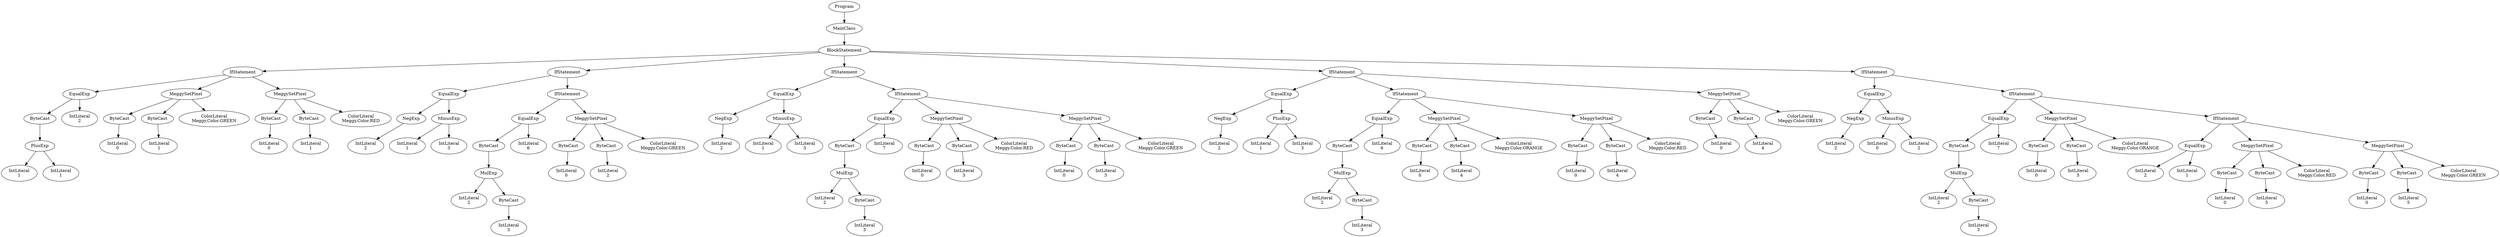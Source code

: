 digraph ASTGraph {
0 [ label="Program" ];
1 [ label="MainClass" ];
0 -> 1
2 [ label="BlockStatement" ];
1 -> 2
3 [ label="IfStatement" ];
2 -> 3
4 [ label="EqualExp" ];
3 -> 4
5 [ label="ByteCast" ];
4 -> 5
6 [ label="PlusExp" ];
5 -> 6
7 [ label="IntLiteral\n1" ];
6 -> 7
8 [ label="IntLiteral\n1" ];
6 -> 8
9 [ label="IntLiteral\n2" ];
4 -> 9
10 [ label="MeggySetPixel" ];
3 -> 10
11 [ label="ByteCast" ];
10 -> 11
12 [ label="IntLiteral\n0" ];
11 -> 12
13 [ label="ByteCast" ];
10 -> 13
14 [ label="IntLiteral\n1" ];
13 -> 14
15 [ label="ColorLiteral\nMeggy.Color.GREEN" ];
10 -> 15
16 [ label="MeggySetPixel" ];
3 -> 16
17 [ label="ByteCast" ];
16 -> 17
18 [ label="IntLiteral\n0" ];
17 -> 18
19 [ label="ByteCast" ];
16 -> 19
20 [ label="IntLiteral\n1" ];
19 -> 20
21 [ label="ColorLiteral\nMeggy.Color.RED" ];
16 -> 21
22 [ label="IfStatement" ];
2 -> 22
23 [ label="EqualExp" ];
22 -> 23
24 [ label="NegExp" ];
23 -> 24
25 [ label="IntLiteral\n2" ];
24 -> 25
26 [ label="MinusExp" ];
23 -> 26
27 [ label="IntLiteral\n1" ];
26 -> 27
28 [ label="IntLiteral\n3" ];
26 -> 28
29 [ label="IfStatement" ];
22 -> 29
30 [ label="EqualExp" ];
29 -> 30
31 [ label="ByteCast" ];
30 -> 31
32 [ label="MulExp" ];
31 -> 32
33 [ label="IntLiteral\n2" ];
32 -> 33
34 [ label="ByteCast" ];
32 -> 34
35 [ label="IntLiteral\n3" ];
34 -> 35
36 [ label="IntLiteral\n6" ];
30 -> 36
37 [ label="MeggySetPixel" ];
29 -> 37
38 [ label="ByteCast" ];
37 -> 38
39 [ label="IntLiteral\n0" ];
38 -> 39
40 [ label="ByteCast" ];
37 -> 40
41 [ label="IntLiteral\n2" ];
40 -> 41
42 [ label="ColorLiteral\nMeggy.Color.GREEN" ];
37 -> 42
43 [ label="IfStatement" ];
2 -> 43
44 [ label="EqualExp" ];
43 -> 44
45 [ label="NegExp" ];
44 -> 45
46 [ label="IntLiteral\n2" ];
45 -> 46
47 [ label="MinusExp" ];
44 -> 47
48 [ label="IntLiteral\n1" ];
47 -> 48
49 [ label="IntLiteral\n3" ];
47 -> 49
50 [ label="IfStatement" ];
43 -> 50
51 [ label="EqualExp" ];
50 -> 51
52 [ label="ByteCast" ];
51 -> 52
53 [ label="MulExp" ];
52 -> 53
54 [ label="IntLiteral\n2" ];
53 -> 54
55 [ label="ByteCast" ];
53 -> 55
56 [ label="IntLiteral\n3" ];
55 -> 56
57 [ label="IntLiteral\n7" ];
51 -> 57
58 [ label="MeggySetPixel" ];
50 -> 58
59 [ label="ByteCast" ];
58 -> 59
60 [ label="IntLiteral\n0" ];
59 -> 60
61 [ label="ByteCast" ];
58 -> 61
62 [ label="IntLiteral\n3" ];
61 -> 62
63 [ label="ColorLiteral\nMeggy.Color.RED" ];
58 -> 63
64 [ label="MeggySetPixel" ];
50 -> 64
65 [ label="ByteCast" ];
64 -> 65
66 [ label="IntLiteral\n0" ];
65 -> 66
67 [ label="ByteCast" ];
64 -> 67
68 [ label="IntLiteral\n3" ];
67 -> 68
69 [ label="ColorLiteral\nMeggy.Color.GREEN" ];
64 -> 69
70 [ label="IfStatement" ];
2 -> 70
71 [ label="EqualExp" ];
70 -> 71
72 [ label="NegExp" ];
71 -> 72
73 [ label="IntLiteral\n2" ];
72 -> 73
74 [ label="PlusExp" ];
71 -> 74
75 [ label="IntLiteral\n1" ];
74 -> 75
76 [ label="IntLiteral\n3" ];
74 -> 76
77 [ label="IfStatement" ];
70 -> 77
78 [ label="EqualExp" ];
77 -> 78
79 [ label="ByteCast" ];
78 -> 79
80 [ label="MulExp" ];
79 -> 80
81 [ label="IntLiteral\n2" ];
80 -> 81
82 [ label="ByteCast" ];
80 -> 82
83 [ label="IntLiteral\n3" ];
82 -> 83
84 [ label="IntLiteral\n6" ];
78 -> 84
85 [ label="MeggySetPixel" ];
77 -> 85
86 [ label="ByteCast" ];
85 -> 86
87 [ label="IntLiteral\n0" ];
86 -> 87
88 [ label="ByteCast" ];
85 -> 88
89 [ label="IntLiteral\n4" ];
88 -> 89
90 [ label="ColorLiteral\nMeggy.Color.ORANGE" ];
85 -> 90
91 [ label="MeggySetPixel" ];
77 -> 91
92 [ label="ByteCast" ];
91 -> 92
93 [ label="IntLiteral\n0" ];
92 -> 93
94 [ label="ByteCast" ];
91 -> 94
95 [ label="IntLiteral\n4" ];
94 -> 95
96 [ label="ColorLiteral\nMeggy.Color.RED" ];
91 -> 96
97 [ label="MeggySetPixel" ];
70 -> 97
98 [ label="ByteCast" ];
97 -> 98
99 [ label="IntLiteral\n0" ];
98 -> 99
100 [ label="ByteCast" ];
97 -> 100
101 [ label="IntLiteral\n4" ];
100 -> 101
102 [ label="ColorLiteral\nMeggy.Color.GREEN" ];
97 -> 102
103 [ label="IfStatement" ];
2 -> 103
104 [ label="EqualExp" ];
103 -> 104
105 [ label="NegExp" ];
104 -> 105
106 [ label="IntLiteral\n2" ];
105 -> 106
107 [ label="MinusExp" ];
104 -> 107
108 [ label="IntLiteral\n0" ];
107 -> 108
109 [ label="IntLiteral\n2" ];
107 -> 109
110 [ label="IfStatement" ];
103 -> 110
111 [ label="EqualExp" ];
110 -> 111
112 [ label="ByteCast" ];
111 -> 112
113 [ label="MulExp" ];
112 -> 113
114 [ label="IntLiteral\n2" ];
113 -> 114
115 [ label="ByteCast" ];
113 -> 115
116 [ label="IntLiteral\n3" ];
115 -> 116
117 [ label="IntLiteral\n7" ];
111 -> 117
118 [ label="MeggySetPixel" ];
110 -> 118
119 [ label="ByteCast" ];
118 -> 119
120 [ label="IntLiteral\n0" ];
119 -> 120
121 [ label="ByteCast" ];
118 -> 121
122 [ label="IntLiteral\n5" ];
121 -> 122
123 [ label="ColorLiteral\nMeggy.Color.ORANGE" ];
118 -> 123
124 [ label="IfStatement" ];
110 -> 124
125 [ label="EqualExp" ];
124 -> 125
126 [ label="IntLiteral\n2" ];
125 -> 126
127 [ label="IntLiteral\n1" ];
125 -> 127
128 [ label="MeggySetPixel" ];
124 -> 128
129 [ label="ByteCast" ];
128 -> 129
130 [ label="IntLiteral\n0" ];
129 -> 130
131 [ label="ByteCast" ];
128 -> 131
132 [ label="IntLiteral\n5" ];
131 -> 132
133 [ label="ColorLiteral\nMeggy.Color.RED" ];
128 -> 133
134 [ label="MeggySetPixel" ];
124 -> 134
135 [ label="ByteCast" ];
134 -> 135
136 [ label="IntLiteral\n0" ];
135 -> 136
137 [ label="ByteCast" ];
134 -> 137
138 [ label="IntLiteral\n5" ];
137 -> 138
139 [ label="ColorLiteral\nMeggy.Color.GREEN" ];
134 -> 139
}
